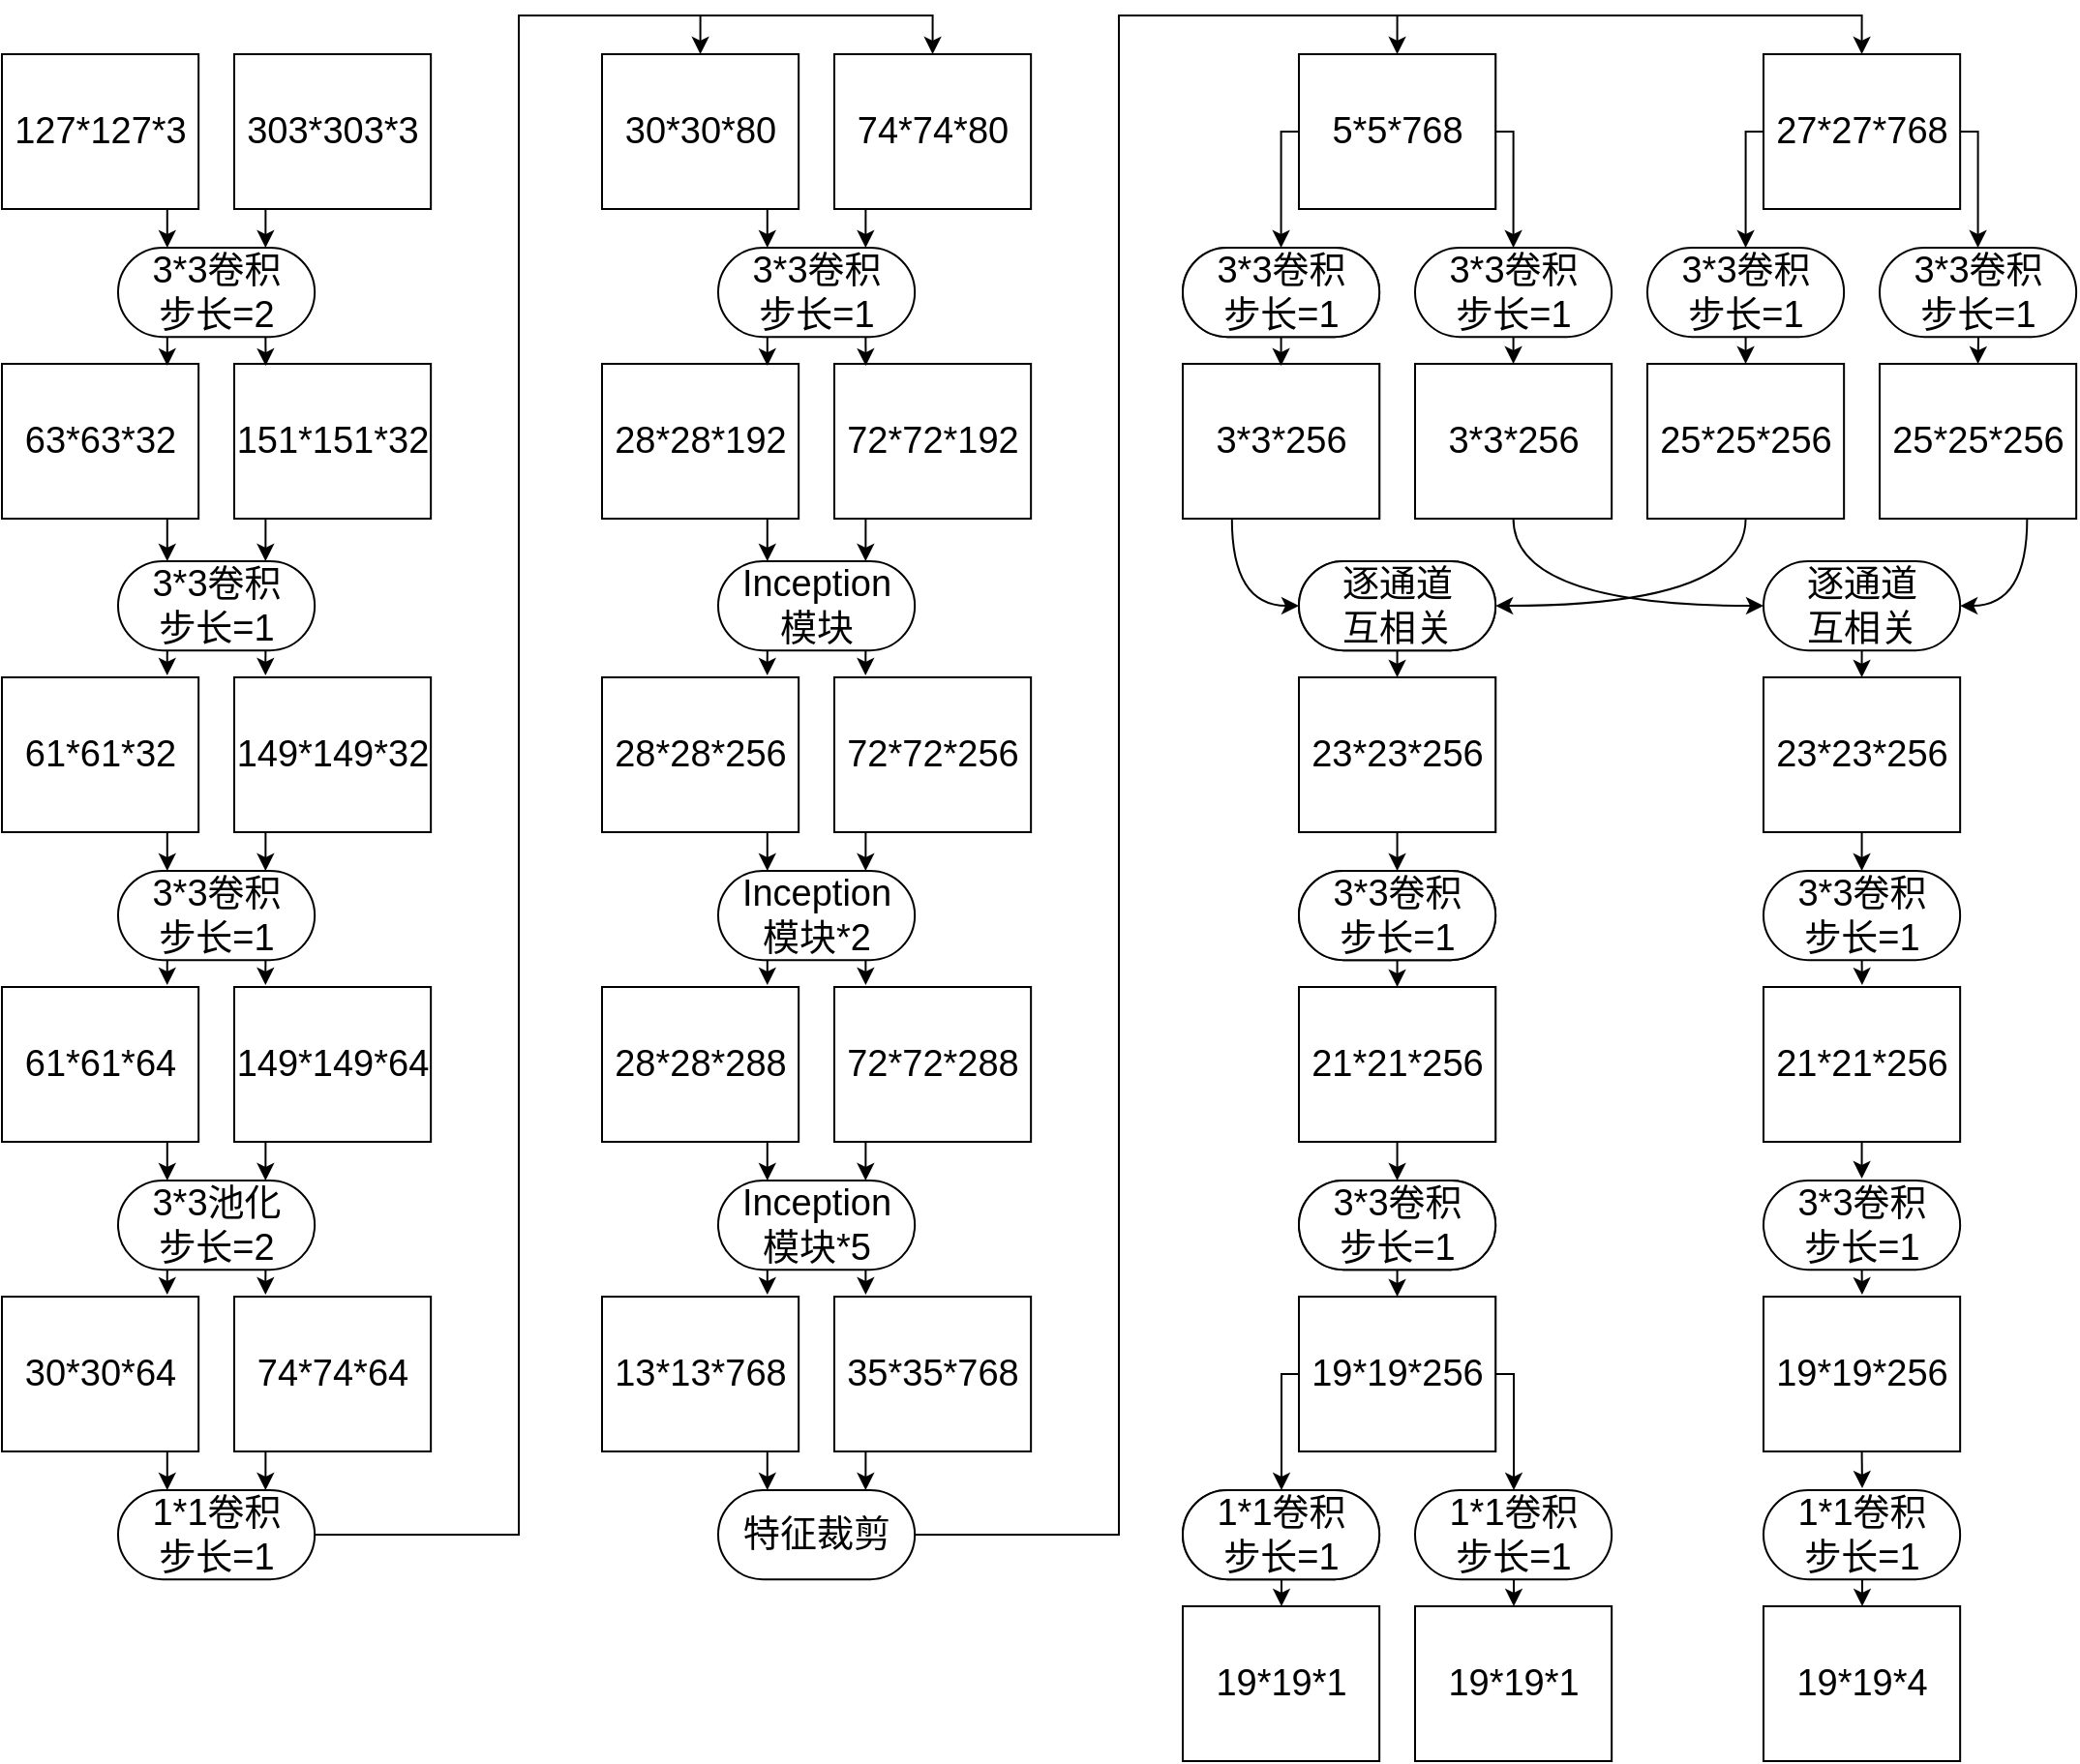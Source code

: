 <mxfile version="14.1.8" type="device"><diagram id="M5enuBB4W3ROL6ISGghg" name="第 1 页"><mxGraphModel dx="2358" dy="1146" grid="1" gridSize="10" guides="1" tooltips="1" connect="1" arrows="1" fold="1" page="1" pageScale="1" pageWidth="827" pageHeight="1169" math="0" shadow="0"><root><mxCell id="0"/><mxCell id="1" parent="0"/><mxCell id="FczpeMHoGesw7ElDY9CM-9" style="edgeStyle=orthogonalEdgeStyle;rounded=0;orthogonalLoop=1;jettySize=auto;html=1;exitX=0.75;exitY=1;exitDx=0;exitDy=0;entryX=0.25;entryY=0;entryDx=0;entryDy=0;" parent="1" source="SLkHxJ2Bl0HMCnJIPaly-4" target="SLkHxJ2Bl0HMCnJIPaly-6" edge="1"><mxGeometry relative="1" as="geometry"/></mxCell><mxCell id="SLkHxJ2Bl0HMCnJIPaly-4" value="63*63*32" style="whiteSpace=wrap;html=1;fontSize=19;" parent="1" vertex="1"><mxGeometry x="-827" y="1329" width="101.575" height="80" as="geometry"/></mxCell><mxCell id="FczpeMHoGesw7ElDY9CM-22" style="edgeStyle=orthogonalEdgeStyle;rounded=0;orthogonalLoop=1;jettySize=auto;html=1;exitX=0.25;exitY=1;exitDx=0;exitDy=0;entryX=0.75;entryY=0;entryDx=0;entryDy=0;" parent="1" source="SLkHxJ2Bl0HMCnJIPaly-5" target="SLkHxJ2Bl0HMCnJIPaly-6" edge="1"><mxGeometry relative="1" as="geometry"/></mxCell><mxCell id="SLkHxJ2Bl0HMCnJIPaly-5" value="151*151*32" style="whiteSpace=wrap;html=1;fontSize=19;" parent="1" vertex="1"><mxGeometry x="-707" y="1329" width="101.575" height="80" as="geometry"/></mxCell><mxCell id="FczpeMHoGesw7ElDY9CM-10" style="edgeStyle=orthogonalEdgeStyle;rounded=0;orthogonalLoop=1;jettySize=auto;html=1;exitX=0.25;exitY=1;exitDx=0;exitDy=0;" parent="1" source="SLkHxJ2Bl0HMCnJIPaly-6" edge="1"><mxGeometry relative="1" as="geometry"><mxPoint x="-741.628" y="1490" as="targetPoint"/></mxGeometry></mxCell><mxCell id="FczpeMHoGesw7ElDY9CM-11" style="edgeStyle=orthogonalEdgeStyle;rounded=0;orthogonalLoop=1;jettySize=auto;html=1;exitX=0.75;exitY=1;exitDx=0;exitDy=0;" parent="1" source="SLkHxJ2Bl0HMCnJIPaly-6" edge="1"><mxGeometry relative="1" as="geometry"><mxPoint x="-690.837" y="1490" as="targetPoint"/></mxGeometry></mxCell><mxCell id="SLkHxJ2Bl0HMCnJIPaly-6" value="3*3卷积&lt;br style=&quot;font-size: 19px;&quot;&gt;步长=1" style="rounded=1;whiteSpace=wrap;html=1;arcSize=50;fontSize=19;" parent="1" vertex="1"><mxGeometry x="-767" y="1431" width="101.575" height="46.063" as="geometry"/></mxCell><mxCell id="FczpeMHoGesw7ElDY9CM-12" style="edgeStyle=orthogonalEdgeStyle;rounded=0;orthogonalLoop=1;jettySize=auto;html=1;exitX=0.75;exitY=1;exitDx=0;exitDy=0;entryX=0.25;entryY=0;entryDx=0;entryDy=0;" parent="1" source="SLkHxJ2Bl0HMCnJIPaly-7" target="SLkHxJ2Bl0HMCnJIPaly-8" edge="1"><mxGeometry relative="1" as="geometry"/></mxCell><mxCell id="SLkHxJ2Bl0HMCnJIPaly-7" value="61*61*32" style="whiteSpace=wrap;html=1;fontSize=19;" parent="1" vertex="1"><mxGeometry x="-827" y="1491" width="101.575" height="80" as="geometry"/></mxCell><mxCell id="FczpeMHoGesw7ElDY9CM-13" style="edgeStyle=orthogonalEdgeStyle;rounded=0;orthogonalLoop=1;jettySize=auto;html=1;exitX=0.25;exitY=1;exitDx=0;exitDy=0;" parent="1" source="SLkHxJ2Bl0HMCnJIPaly-8" edge="1"><mxGeometry relative="1" as="geometry"><mxPoint x="-741.628" y="1650" as="targetPoint"/></mxGeometry></mxCell><mxCell id="FczpeMHoGesw7ElDY9CM-14" style="edgeStyle=orthogonalEdgeStyle;rounded=0;orthogonalLoop=1;jettySize=auto;html=1;exitX=0.75;exitY=1;exitDx=0;exitDy=0;" parent="1" source="SLkHxJ2Bl0HMCnJIPaly-8" edge="1"><mxGeometry relative="1" as="geometry"><mxPoint x="-690.837" y="1650" as="targetPoint"/></mxGeometry></mxCell><mxCell id="SLkHxJ2Bl0HMCnJIPaly-8" value="3*3卷积&lt;br style=&quot;font-size: 19px;&quot;&gt;步长=1" style="rounded=1;whiteSpace=wrap;html=1;arcSize=50;fontSize=19;" parent="1" vertex="1"><mxGeometry x="-767" y="1591" width="101.575" height="46.063" as="geometry"/></mxCell><mxCell id="FczpeMHoGesw7ElDY9CM-15" style="edgeStyle=orthogonalEdgeStyle;rounded=0;orthogonalLoop=1;jettySize=auto;html=1;exitX=0.75;exitY=1;exitDx=0;exitDy=0;entryX=0.25;entryY=0;entryDx=0;entryDy=0;" parent="1" source="SLkHxJ2Bl0HMCnJIPaly-9" target="SLkHxJ2Bl0HMCnJIPaly-10" edge="1"><mxGeometry relative="1" as="geometry"><mxPoint x="-740" y="1750" as="targetPoint"/></mxGeometry></mxCell><mxCell id="SLkHxJ2Bl0HMCnJIPaly-9" value="61*61*64" style="whiteSpace=wrap;html=1;fontSize=19;" parent="1" vertex="1"><mxGeometry x="-827" y="1651" width="101.575" height="80" as="geometry"/></mxCell><mxCell id="FczpeMHoGesw7ElDY9CM-17" style="edgeStyle=orthogonalEdgeStyle;rounded=0;orthogonalLoop=1;jettySize=auto;html=1;exitX=0.25;exitY=1;exitDx=0;exitDy=0;" parent="1" source="SLkHxJ2Bl0HMCnJIPaly-10" edge="1"><mxGeometry relative="1" as="geometry"><mxPoint x="-741.628" y="1810" as="targetPoint"/></mxGeometry></mxCell><mxCell id="FczpeMHoGesw7ElDY9CM-18" style="edgeStyle=orthogonalEdgeStyle;rounded=0;orthogonalLoop=1;jettySize=auto;html=1;exitX=0.75;exitY=1;exitDx=0;exitDy=0;" parent="1" source="SLkHxJ2Bl0HMCnJIPaly-10" edge="1"><mxGeometry relative="1" as="geometry"><mxPoint x="-690.837" y="1810" as="targetPoint"/></mxGeometry></mxCell><mxCell id="SLkHxJ2Bl0HMCnJIPaly-10" value="3*3池化&lt;br style=&quot;font-size: 19px;&quot;&gt;步长=2" style="rounded=1;whiteSpace=wrap;html=1;arcSize=50;fontSize=19;" parent="1" vertex="1"><mxGeometry x="-767" y="1751" width="101.575" height="46.063" as="geometry"/></mxCell><mxCell id="FczpeMHoGesw7ElDY9CM-19" style="edgeStyle=orthogonalEdgeStyle;rounded=0;orthogonalLoop=1;jettySize=auto;html=1;exitX=0.75;exitY=1;exitDx=0;exitDy=0;entryX=0.25;entryY=0;entryDx=0;entryDy=0;" parent="1" source="SLkHxJ2Bl0HMCnJIPaly-11" target="SLkHxJ2Bl0HMCnJIPaly-12" edge="1"><mxGeometry relative="1" as="geometry"/></mxCell><mxCell id="SLkHxJ2Bl0HMCnJIPaly-11" value="30*30*64" style="whiteSpace=wrap;html=1;fontSize=19;" parent="1" vertex="1"><mxGeometry x="-827" y="1811" width="101.575" height="80" as="geometry"/></mxCell><mxCell id="FczpeMHoGesw7ElDY9CM-21" style="edgeStyle=orthogonalEdgeStyle;rounded=0;orthogonalLoop=1;jettySize=auto;html=1;entryX=0.5;entryY=0;entryDx=0;entryDy=0;" parent="1" source="SLkHxJ2Bl0HMCnJIPaly-12" target="SLkHxJ2Bl0HMCnJIPaly-13" edge="1"><mxGeometry relative="1" as="geometry"><Array as="points"><mxPoint x="-560" y="1934"/><mxPoint x="-560" y="1149"/><mxPoint x="-466" y="1149"/></Array></mxGeometry></mxCell><mxCell id="FczpeMHoGesw7ElDY9CM-24" style="edgeStyle=orthogonalEdgeStyle;rounded=0;orthogonalLoop=1;jettySize=auto;html=1;entryX=0.5;entryY=0;entryDx=0;entryDy=0;" parent="1" source="SLkHxJ2Bl0HMCnJIPaly-12" target="SLkHxJ2Bl0HMCnJIPaly-27" edge="1"><mxGeometry relative="1" as="geometry"><Array as="points"><mxPoint x="-560" y="1934"/><mxPoint x="-560" y="1149"/><mxPoint x="-346" y="1149"/></Array></mxGeometry></mxCell><mxCell id="SLkHxJ2Bl0HMCnJIPaly-12" value="1*1卷积&lt;br style=&quot;font-size: 19px;&quot;&gt;步长=1" style="rounded=1;whiteSpace=wrap;html=1;arcSize=50;fontSize=19;" parent="1" vertex="1"><mxGeometry x="-767" y="1911" width="101.575" height="46.063" as="geometry"/></mxCell><mxCell id="FczpeMHoGesw7ElDY9CM-32" style="edgeStyle=orthogonalEdgeStyle;rounded=0;orthogonalLoop=1;jettySize=auto;html=1;exitX=0.75;exitY=1;exitDx=0;exitDy=0;entryX=0.25;entryY=0;entryDx=0;entryDy=0;" parent="1" source="SLkHxJ2Bl0HMCnJIPaly-15" target="SLkHxJ2Bl0HMCnJIPaly-16" edge="1"><mxGeometry relative="1" as="geometry"/></mxCell><mxCell id="SLkHxJ2Bl0HMCnJIPaly-15" value="28*28*192" style="whiteSpace=wrap;html=1;fontSize=19;" parent="1" vertex="1"><mxGeometry x="-517" y="1329" width="101.575" height="80" as="geometry"/></mxCell><mxCell id="FczpeMHoGesw7ElDY9CM-34" style="edgeStyle=orthogonalEdgeStyle;rounded=0;orthogonalLoop=1;jettySize=auto;html=1;exitX=0.25;exitY=1;exitDx=0;exitDy=0;" parent="1" source="SLkHxJ2Bl0HMCnJIPaly-16" edge="1"><mxGeometry relative="1" as="geometry"><mxPoint x="-431.614" y="1490.0" as="targetPoint"/></mxGeometry></mxCell><mxCell id="FczpeMHoGesw7ElDY9CM-35" style="edgeStyle=orthogonalEdgeStyle;rounded=0;orthogonalLoop=1;jettySize=auto;html=1;exitX=0.75;exitY=1;exitDx=0;exitDy=0;" parent="1" source="SLkHxJ2Bl0HMCnJIPaly-16" edge="1"><mxGeometry relative="1" as="geometry"><mxPoint x="-380.872" y="1490" as="targetPoint"/></mxGeometry></mxCell><mxCell id="SLkHxJ2Bl0HMCnJIPaly-16" value="Inception&lt;br&gt;模块" style="rounded=1;whiteSpace=wrap;html=1;arcSize=50;fontSize=19;" parent="1" vertex="1"><mxGeometry x="-457" y="1431" width="101.575" height="46.063" as="geometry"/></mxCell><mxCell id="FczpeMHoGesw7ElDY9CM-36" style="edgeStyle=orthogonalEdgeStyle;rounded=0;orthogonalLoop=1;jettySize=auto;html=1;exitX=0.75;exitY=1;exitDx=0;exitDy=0;entryX=0.25;entryY=0;entryDx=0;entryDy=0;" parent="1" source="SLkHxJ2Bl0HMCnJIPaly-17" target="SLkHxJ2Bl0HMCnJIPaly-18" edge="1"><mxGeometry relative="1" as="geometry"/></mxCell><mxCell id="SLkHxJ2Bl0HMCnJIPaly-17" value="28*28*256" style="whiteSpace=wrap;html=1;fontSize=19;" parent="1" vertex="1"><mxGeometry x="-517" y="1491" width="101.575" height="80" as="geometry"/></mxCell><mxCell id="FczpeMHoGesw7ElDY9CM-38" style="edgeStyle=orthogonalEdgeStyle;rounded=0;orthogonalLoop=1;jettySize=auto;html=1;exitX=0.25;exitY=1;exitDx=0;exitDy=0;" parent="1" source="SLkHxJ2Bl0HMCnJIPaly-18" edge="1"><mxGeometry relative="1" as="geometry"><mxPoint x="-431.581" y="1650" as="targetPoint"/></mxGeometry></mxCell><mxCell id="FczpeMHoGesw7ElDY9CM-39" style="edgeStyle=orthogonalEdgeStyle;rounded=0;orthogonalLoop=1;jettySize=auto;html=1;exitX=0.75;exitY=1;exitDx=0;exitDy=0;" parent="1" source="SLkHxJ2Bl0HMCnJIPaly-18" edge="1"><mxGeometry relative="1" as="geometry"><mxPoint x="-380.774" y="1650" as="targetPoint"/></mxGeometry></mxCell><mxCell id="SLkHxJ2Bl0HMCnJIPaly-18" value="Inception&lt;br&gt;模块*2" style="rounded=1;whiteSpace=wrap;html=1;arcSize=50;fontSize=19;" parent="1" vertex="1"><mxGeometry x="-457" y="1591" width="101.575" height="46.063" as="geometry"/></mxCell><mxCell id="FczpeMHoGesw7ElDY9CM-40" style="edgeStyle=orthogonalEdgeStyle;rounded=0;orthogonalLoop=1;jettySize=auto;html=1;exitX=0.75;exitY=1;exitDx=0;exitDy=0;entryX=0.25;entryY=0;entryDx=0;entryDy=0;" parent="1" source="SLkHxJ2Bl0HMCnJIPaly-19" target="SLkHxJ2Bl0HMCnJIPaly-20" edge="1"><mxGeometry relative="1" as="geometry"/></mxCell><mxCell id="SLkHxJ2Bl0HMCnJIPaly-19" value="28*28*288" style="whiteSpace=wrap;html=1;fontSize=19;" parent="1" vertex="1"><mxGeometry x="-517" y="1651" width="101.575" height="80" as="geometry"/></mxCell><mxCell id="FczpeMHoGesw7ElDY9CM-42" style="edgeStyle=orthogonalEdgeStyle;rounded=0;orthogonalLoop=1;jettySize=auto;html=1;exitX=0.25;exitY=1;exitDx=0;exitDy=0;" parent="1" source="SLkHxJ2Bl0HMCnJIPaly-20" edge="1"><mxGeometry relative="1" as="geometry"><mxPoint x="-431.581" y="1810.0" as="targetPoint"/></mxGeometry></mxCell><mxCell id="FczpeMHoGesw7ElDY9CM-43" style="edgeStyle=orthogonalEdgeStyle;rounded=0;orthogonalLoop=1;jettySize=auto;html=1;exitX=0.75;exitY=1;exitDx=0;exitDy=0;" parent="1" source="SLkHxJ2Bl0HMCnJIPaly-20" edge="1"><mxGeometry relative="1" as="geometry"><mxPoint x="-380.774" y="1810.0" as="targetPoint"/></mxGeometry></mxCell><mxCell id="SLkHxJ2Bl0HMCnJIPaly-20" value="Inception&lt;br&gt;模块*5" style="rounded=1;whiteSpace=wrap;html=1;arcSize=50;fontSize=19;" parent="1" vertex="1"><mxGeometry x="-457" y="1751" width="101.575" height="46.063" as="geometry"/></mxCell><mxCell id="FczpeMHoGesw7ElDY9CM-44" style="edgeStyle=orthogonalEdgeStyle;rounded=0;orthogonalLoop=1;jettySize=auto;html=1;exitX=0.75;exitY=1;exitDx=0;exitDy=0;entryX=0.25;entryY=0;entryDx=0;entryDy=0;" parent="1" source="SLkHxJ2Bl0HMCnJIPaly-21" target="SLkHxJ2Bl0HMCnJIPaly-22" edge="1"><mxGeometry relative="1" as="geometry"/></mxCell><mxCell id="SLkHxJ2Bl0HMCnJIPaly-21" value="13*13*768" style="whiteSpace=wrap;html=1;fontSize=19;" parent="1" vertex="1"><mxGeometry x="-517" y="1811" width="101.575" height="80" as="geometry"/></mxCell><mxCell id="FczpeMHoGesw7ElDY9CM-25" style="edgeStyle=orthogonalEdgeStyle;rounded=0;orthogonalLoop=1;jettySize=auto;html=1;exitX=1;exitY=0.5;exitDx=0;exitDy=0;entryX=0.5;entryY=0;entryDx=0;entryDy=0;" parent="1" source="SLkHxJ2Bl0HMCnJIPaly-22" target="VnM4a-tGvau_MHt8P0x1-58" edge="1"><mxGeometry relative="1" as="geometry"><Array as="points"><mxPoint x="-250" y="1934"/><mxPoint x="-250" y="1149"/><mxPoint x="-106" y="1149"/></Array></mxGeometry></mxCell><mxCell id="FczpeMHoGesw7ElDY9CM-26" style="edgeStyle=orthogonalEdgeStyle;rounded=0;orthogonalLoop=1;jettySize=auto;html=1;entryX=0.5;entryY=0;entryDx=0;entryDy=0;exitX=1;exitY=0.5;exitDx=0;exitDy=0;" parent="1" source="SLkHxJ2Bl0HMCnJIPaly-22" target="SLkHxJ2Bl0HMCnJIPaly-32" edge="1"><mxGeometry relative="1" as="geometry"><Array as="points"><mxPoint x="-250" y="1934"/><mxPoint x="-250" y="1149"/><mxPoint x="134" y="1149"/></Array></mxGeometry></mxCell><mxCell id="SLkHxJ2Bl0HMCnJIPaly-22" value="特征裁剪" style="rounded=1;whiteSpace=wrap;html=1;arcSize=50;fontSize=19;" parent="1" vertex="1"><mxGeometry x="-457" y="1911" width="101.575" height="46.063" as="geometry"/></mxCell><mxCell id="FczpeMHoGesw7ElDY9CM-23" style="edgeStyle=orthogonalEdgeStyle;rounded=0;orthogonalLoop=1;jettySize=auto;html=1;exitX=0.25;exitY=1;exitDx=0;exitDy=0;entryX=0.75;entryY=0;entryDx=0;entryDy=0;" parent="1" source="SLkHxJ2Bl0HMCnJIPaly-24" target="SLkHxJ2Bl0HMCnJIPaly-8" edge="1"><mxGeometry relative="1" as="geometry"/></mxCell><mxCell id="SLkHxJ2Bl0HMCnJIPaly-24" value="149*149*32" style="whiteSpace=wrap;html=1;fontSize=19;" parent="1" vertex="1"><mxGeometry x="-707" y="1491" width="101.575" height="80" as="geometry"/></mxCell><mxCell id="FczpeMHoGesw7ElDY9CM-16" style="edgeStyle=orthogonalEdgeStyle;rounded=0;orthogonalLoop=1;jettySize=auto;html=1;exitX=0.25;exitY=1;exitDx=0;exitDy=0;entryX=0.75;entryY=0;entryDx=0;entryDy=0;" parent="1" source="SLkHxJ2Bl0HMCnJIPaly-25" target="SLkHxJ2Bl0HMCnJIPaly-10" edge="1"><mxGeometry relative="1" as="geometry"/></mxCell><mxCell id="SLkHxJ2Bl0HMCnJIPaly-25" value="149*149*64" style="whiteSpace=wrap;html=1;fontSize=19;" parent="1" vertex="1"><mxGeometry x="-707" y="1651" width="101.575" height="80" as="geometry"/></mxCell><mxCell id="FczpeMHoGesw7ElDY9CM-20" style="edgeStyle=orthogonalEdgeStyle;rounded=0;orthogonalLoop=1;jettySize=auto;html=1;exitX=0.25;exitY=1;exitDx=0;exitDy=0;entryX=0.75;entryY=0;entryDx=0;entryDy=0;" parent="1" source="SLkHxJ2Bl0HMCnJIPaly-26" target="SLkHxJ2Bl0HMCnJIPaly-12" edge="1"><mxGeometry relative="1" as="geometry"/></mxCell><mxCell id="SLkHxJ2Bl0HMCnJIPaly-26" value="74*74*64" style="whiteSpace=wrap;html=1;fontSize=19;" parent="1" vertex="1"><mxGeometry x="-707" y="1811" width="101.575" height="80" as="geometry"/></mxCell><mxCell id="FczpeMHoGesw7ElDY9CM-33" style="edgeStyle=orthogonalEdgeStyle;rounded=0;orthogonalLoop=1;jettySize=auto;html=1;exitX=0.25;exitY=1;exitDx=0;exitDy=0;entryX=0.75;entryY=0;entryDx=0;entryDy=0;" parent="1" source="SLkHxJ2Bl0HMCnJIPaly-28" target="SLkHxJ2Bl0HMCnJIPaly-16" edge="1"><mxGeometry relative="1" as="geometry"/></mxCell><mxCell id="SLkHxJ2Bl0HMCnJIPaly-28" value="72*72*192" style="whiteSpace=wrap;html=1;fontSize=19;" parent="1" vertex="1"><mxGeometry x="-397" y="1329" width="101.575" height="80" as="geometry"/></mxCell><mxCell id="FczpeMHoGesw7ElDY9CM-37" style="edgeStyle=orthogonalEdgeStyle;rounded=0;orthogonalLoop=1;jettySize=auto;html=1;exitX=0.25;exitY=1;exitDx=0;exitDy=0;entryX=0.75;entryY=0;entryDx=0;entryDy=0;" parent="1" source="SLkHxJ2Bl0HMCnJIPaly-29" target="SLkHxJ2Bl0HMCnJIPaly-18" edge="1"><mxGeometry relative="1" as="geometry"/></mxCell><mxCell id="SLkHxJ2Bl0HMCnJIPaly-29" value="72*72*256" style="whiteSpace=wrap;html=1;fontSize=19;" parent="1" vertex="1"><mxGeometry x="-397" y="1491" width="101.575" height="80" as="geometry"/></mxCell><mxCell id="FczpeMHoGesw7ElDY9CM-41" style="edgeStyle=orthogonalEdgeStyle;rounded=0;orthogonalLoop=1;jettySize=auto;html=1;exitX=0.25;exitY=1;exitDx=0;exitDy=0;entryX=0.75;entryY=0;entryDx=0;entryDy=0;" parent="1" source="SLkHxJ2Bl0HMCnJIPaly-30" target="SLkHxJ2Bl0HMCnJIPaly-20" edge="1"><mxGeometry relative="1" as="geometry"/></mxCell><mxCell id="SLkHxJ2Bl0HMCnJIPaly-30" value="72*72*288" style="whiteSpace=wrap;html=1;fontSize=19;" parent="1" vertex="1"><mxGeometry x="-397" y="1651" width="101.575" height="80" as="geometry"/></mxCell><mxCell id="FczpeMHoGesw7ElDY9CM-45" style="edgeStyle=orthogonalEdgeStyle;rounded=0;orthogonalLoop=1;jettySize=auto;html=1;exitX=0.25;exitY=1;exitDx=0;exitDy=0;entryX=0.75;entryY=0;entryDx=0;entryDy=0;" parent="1" source="SLkHxJ2Bl0HMCnJIPaly-31" target="SLkHxJ2Bl0HMCnJIPaly-22" edge="1"><mxGeometry relative="1" as="geometry"/></mxCell><mxCell id="SLkHxJ2Bl0HMCnJIPaly-31" value="35*35*768" style="whiteSpace=wrap;html=1;fontSize=19;" parent="1" vertex="1"><mxGeometry x="-397" y="1811" width="101.575" height="80" as="geometry"/></mxCell><mxCell id="FczpeMHoGesw7ElDY9CM-71" style="edgeStyle=orthogonalEdgeStyle;rounded=0;orthogonalLoop=1;jettySize=auto;html=1;exitX=0.5;exitY=1;exitDx=0;exitDy=0;entryX=1;entryY=0.5;entryDx=0;entryDy=0;curved=1;" parent="1" source="SLkHxJ2Bl0HMCnJIPaly-34" target="VnM4a-tGvau_MHt8P0x1-61" edge="1"><mxGeometry relative="1" as="geometry"/></mxCell><mxCell id="SLkHxJ2Bl0HMCnJIPaly-34" value="25*25*256" style="whiteSpace=wrap;html=1;fontSize=19;" parent="1" vertex="1"><mxGeometry x="23" y="1329" width="101.575" height="80" as="geometry"/></mxCell><mxCell id="FczpeMHoGesw7ElDY9CM-76" style="edgeStyle=orthogonalEdgeStyle;curved=1;rounded=0;orthogonalLoop=1;jettySize=auto;html=1;exitX=0.75;exitY=1;exitDx=0;exitDy=0;entryX=1;entryY=0.5;entryDx=0;entryDy=0;" parent="1" source="SLkHxJ2Bl0HMCnJIPaly-36" target="SLkHxJ2Bl0HMCnJIPaly-58" edge="1"><mxGeometry relative="1" as="geometry"/></mxCell><mxCell id="SLkHxJ2Bl0HMCnJIPaly-36" value="25*25*256" style="whiteSpace=wrap;html=1;fontSize=19;" parent="1" vertex="1"><mxGeometry x="143" y="1329" width="101.575" height="80" as="geometry"/></mxCell><mxCell id="FczpeMHoGesw7ElDY9CM-72" style="edgeStyle=orthogonalEdgeStyle;curved=1;rounded=0;orthogonalLoop=1;jettySize=auto;html=1;exitX=0.5;exitY=1;exitDx=0;exitDy=0;entryX=0;entryY=0.5;entryDx=0;entryDy=0;" parent="1" source="SLkHxJ2Bl0HMCnJIPaly-37" target="SLkHxJ2Bl0HMCnJIPaly-58" edge="1"><mxGeometry relative="1" as="geometry"/></mxCell><mxCell id="SLkHxJ2Bl0HMCnJIPaly-37" value="3*3*256" style="whiteSpace=wrap;html=1;fontSize=19;" parent="1" vertex="1"><mxGeometry x="-97" y="1329" width="101.575" height="80" as="geometry"/></mxCell><mxCell id="SLkHxJ2Bl0HMCnJIPaly-38" value="3*3*256" style="whiteSpace=wrap;html=1;fontSize=19;" parent="1" vertex="1"><mxGeometry x="-217" y="1329" width="101.575" height="80" as="geometry"/></mxCell><mxCell id="SLkHxJ2Bl0HMCnJIPaly-41" value="23*23*256" style="whiteSpace=wrap;html=1;fontSize=19;" parent="1" vertex="1"><mxGeometry x="-157" y="1491" width="101.575" height="80" as="geometry"/></mxCell><mxCell id="FczpeMHoGesw7ElDY9CM-83" style="edgeStyle=none;rounded=0;orthogonalLoop=1;jettySize=auto;html=1;entryX=0.5;entryY=0;entryDx=0;entryDy=0;" parent="1" source="SLkHxJ2Bl0HMCnJIPaly-42" target="SLkHxJ2Bl0HMCnJIPaly-45" edge="1"><mxGeometry relative="1" as="geometry"/></mxCell><mxCell id="SLkHxJ2Bl0HMCnJIPaly-42" value="23*23*256" style="whiteSpace=wrap;html=1;fontSize=19;" parent="1" vertex="1"><mxGeometry x="83" y="1491" width="101.575" height="80" as="geometry"/></mxCell><mxCell id="SLkHxJ2Bl0HMCnJIPaly-43" value="3*3卷积&lt;br style=&quot;font-size: 19px;&quot;&gt;步长=1" style="rounded=1;whiteSpace=wrap;html=1;arcSize=50;fontSize=19;" parent="1" vertex="1"><mxGeometry x="-157" y="1591" width="101.575" height="46.063" as="geometry"/></mxCell><mxCell id="SLkHxJ2Bl0HMCnJIPaly-44" value="21*21*256" style="whiteSpace=wrap;html=1;fontSize=19;" parent="1" vertex="1"><mxGeometry x="-157" y="1651" width="101.575" height="80" as="geometry"/></mxCell><mxCell id="FczpeMHoGesw7ElDY9CM-85" style="edgeStyle=none;rounded=0;orthogonalLoop=1;jettySize=auto;html=1;exitX=0.5;exitY=1;exitDx=0;exitDy=0;" parent="1" source="SLkHxJ2Bl0HMCnJIPaly-45" edge="1"><mxGeometry relative="1" as="geometry"><mxPoint x="133.952" y="1650" as="targetPoint"/></mxGeometry></mxCell><mxCell id="SLkHxJ2Bl0HMCnJIPaly-45" value="3*3卷积&lt;br style=&quot;font-size: 19px;&quot;&gt;步长=1" style="rounded=1;whiteSpace=wrap;html=1;arcSize=50;fontSize=19;" parent="1" vertex="1"><mxGeometry x="83" y="1591" width="101.575" height="46.063" as="geometry"/></mxCell><mxCell id="FczpeMHoGesw7ElDY9CM-88" style="edgeStyle=none;rounded=0;orthogonalLoop=1;jettySize=auto;html=1;" parent="1" source="SLkHxJ2Bl0HMCnJIPaly-46" edge="1"><mxGeometry relative="1" as="geometry"><mxPoint x="133.787" y="1750" as="targetPoint"/></mxGeometry></mxCell><mxCell id="SLkHxJ2Bl0HMCnJIPaly-46" value="21*21*256" style="whiteSpace=wrap;html=1;fontSize=19;" parent="1" vertex="1"><mxGeometry x="83" y="1651" width="101.575" height="80" as="geometry"/></mxCell><mxCell id="SLkHxJ2Bl0HMCnJIPaly-47" value="3*3卷积&lt;br style=&quot;font-size: 19px;&quot;&gt;步长=1" style="rounded=1;whiteSpace=wrap;html=1;arcSize=50;fontSize=19;" parent="1" vertex="1"><mxGeometry x="-157" y="1751" width="101.575" height="46.063" as="geometry"/></mxCell><mxCell id="SLkHxJ2Bl0HMCnJIPaly-48" value="19*19*256" style="whiteSpace=wrap;html=1;fontSize=19;" parent="1" vertex="1"><mxGeometry x="-157" y="1811" width="101.575" height="80" as="geometry"/></mxCell><mxCell id="FczpeMHoGesw7ElDY9CM-90" style="edgeStyle=none;rounded=0;orthogonalLoop=1;jettySize=auto;html=1;exitX=0.5;exitY=1;exitDx=0;exitDy=0;" parent="1" source="SLkHxJ2Bl0HMCnJIPaly-49" edge="1"><mxGeometry relative="1" as="geometry"><mxPoint x="133.952" y="1810" as="targetPoint"/></mxGeometry></mxCell><mxCell id="SLkHxJ2Bl0HMCnJIPaly-49" value="3*3卷积&lt;br style=&quot;font-size: 19px;&quot;&gt;步长=1" style="rounded=1;whiteSpace=wrap;html=1;arcSize=50;fontSize=19;" parent="1" vertex="1"><mxGeometry x="83" y="1751" width="101.575" height="46.063" as="geometry"/></mxCell><mxCell id="FczpeMHoGesw7ElDY9CM-101" style="edgeStyle=elbowEdgeStyle;rounded=0;orthogonalLoop=1;jettySize=auto;html=1;exitX=0.5;exitY=1;exitDx=0;exitDy=0;" parent="1" source="SLkHxJ2Bl0HMCnJIPaly-50" edge="1"><mxGeometry relative="1" as="geometry"><mxPoint x="133.724" y="1910" as="targetPoint"/></mxGeometry></mxCell><mxCell id="SLkHxJ2Bl0HMCnJIPaly-50" value="19*19*256" style="whiteSpace=wrap;html=1;fontSize=19;" parent="1" vertex="1"><mxGeometry x="83" y="1811" width="101.575" height="80" as="geometry"/></mxCell><mxCell id="SLkHxJ2Bl0HMCnJIPaly-51" value="1*1卷积&lt;br style=&quot;font-size: 19px;&quot;&gt;步长=1" style="rounded=1;whiteSpace=wrap;html=1;arcSize=50;fontSize=19;" parent="1" vertex="1"><mxGeometry x="-217" y="1911" width="101.575" height="46.063" as="geometry"/></mxCell><mxCell id="SLkHxJ2Bl0HMCnJIPaly-52" value="19*19*1" style="whiteSpace=wrap;html=1;fontSize=19;" parent="1" vertex="1"><mxGeometry x="-217" y="1971" width="101.575" height="80" as="geometry"/></mxCell><mxCell id="FczpeMHoGesw7ElDY9CM-98" value="" style="edgeStyle=elbowEdgeStyle;rounded=0;orthogonalLoop=1;jettySize=auto;html=1;" parent="1" source="SLkHxJ2Bl0HMCnJIPaly-53" target="SLkHxJ2Bl0HMCnJIPaly-54" edge="1"><mxGeometry relative="1" as="geometry"/></mxCell><mxCell id="SLkHxJ2Bl0HMCnJIPaly-53" value="1*1卷积&lt;br style=&quot;font-size: 19px;&quot;&gt;步长=1" style="rounded=1;whiteSpace=wrap;html=1;arcSize=50;fontSize=19;" parent="1" vertex="1"><mxGeometry x="-97" y="1911" width="101.575" height="46.063" as="geometry"/></mxCell><mxCell id="SLkHxJ2Bl0HMCnJIPaly-54" value="19*19*1" style="whiteSpace=wrap;html=1;fontSize=19;" parent="1" vertex="1"><mxGeometry x="-97" y="1971" width="101.575" height="80" as="geometry"/></mxCell><mxCell id="FczpeMHoGesw7ElDY9CM-99" value="" style="edgeStyle=elbowEdgeStyle;rounded=0;orthogonalLoop=1;jettySize=auto;html=1;" parent="1" source="SLkHxJ2Bl0HMCnJIPaly-55" target="SLkHxJ2Bl0HMCnJIPaly-56" edge="1"><mxGeometry relative="1" as="geometry"/></mxCell><mxCell id="SLkHxJ2Bl0HMCnJIPaly-55" value="1*1卷积&lt;br style=&quot;font-size: 19px;&quot;&gt;步长=1" style="rounded=1;whiteSpace=wrap;html=1;arcSize=50;fontSize=19;" parent="1" vertex="1"><mxGeometry x="83" y="1911" width="101.575" height="46.063" as="geometry"/></mxCell><mxCell id="SLkHxJ2Bl0HMCnJIPaly-56" value="19*19*4" style="whiteSpace=wrap;html=1;fontSize=19;" parent="1" vertex="1"><mxGeometry x="83" y="1971" width="101.575" height="80" as="geometry"/></mxCell><mxCell id="SLkHxJ2Bl0HMCnJIPaly-57" value="逐通道&lt;br&gt;互相关" style="rounded=1;whiteSpace=wrap;html=1;arcSize=50;fontSize=19;" parent="1" vertex="1"><mxGeometry x="-157" y="1431" width="101.575" height="46.063" as="geometry"/></mxCell><mxCell id="FczpeMHoGesw7ElDY9CM-80" value="" style="edgeStyle=none;rounded=0;orthogonalLoop=1;jettySize=auto;html=1;" parent="1" source="SLkHxJ2Bl0HMCnJIPaly-58" target="SLkHxJ2Bl0HMCnJIPaly-42" edge="1"><mxGeometry relative="1" as="geometry"/></mxCell><mxCell id="SLkHxJ2Bl0HMCnJIPaly-58" value="逐通道&lt;br&gt;互相关" style="rounded=1;whiteSpace=wrap;html=1;arcSize=50;fontSize=19;" parent="1" vertex="1"><mxGeometry x="83" y="1431" width="101.575" height="46.063" as="geometry"/></mxCell><mxCell id="FczpeMHoGesw7ElDY9CM-77" style="edgeStyle=orthogonalEdgeStyle;curved=1;rounded=0;orthogonalLoop=1;jettySize=auto;html=1;exitX=0.25;exitY=1;exitDx=0;exitDy=0;entryX=0;entryY=0.5;entryDx=0;entryDy=0;" parent="1" source="VnM4a-tGvau_MHt8P0x1-60" target="VnM4a-tGvau_MHt8P0x1-61" edge="1"><mxGeometry relative="1" as="geometry"/></mxCell><mxCell id="VnM4a-tGvau_MHt8P0x1-60" value="3*3*256" style="whiteSpace=wrap;html=1;fontSize=19;" parent="1" vertex="1"><mxGeometry x="-217" y="1329" width="101.575" height="80" as="geometry"/></mxCell><mxCell id="FczpeMHoGesw7ElDY9CM-79" style="edgeStyle=none;rounded=0;orthogonalLoop=1;jettySize=auto;html=1;exitX=0.5;exitY=1;exitDx=0;exitDy=0;entryX=0.5;entryY=0;entryDx=0;entryDy=0;" parent="1" source="VnM4a-tGvau_MHt8P0x1-61" target="VnM4a-tGvau_MHt8P0x1-62" edge="1"><mxGeometry relative="1" as="geometry"/></mxCell><mxCell id="VnM4a-tGvau_MHt8P0x1-61" value="逐通道&lt;br&gt;互相关" style="rounded=1;whiteSpace=wrap;html=1;arcSize=50;fontSize=19;" parent="1" vertex="1"><mxGeometry x="-157" y="1431" width="101.575" height="46.063" as="geometry"/></mxCell><mxCell id="FczpeMHoGesw7ElDY9CM-82" style="edgeStyle=none;rounded=0;orthogonalLoop=1;jettySize=auto;html=1;exitX=0.5;exitY=1;exitDx=0;exitDy=0;entryX=0.5;entryY=0;entryDx=0;entryDy=0;" parent="1" source="VnM4a-tGvau_MHt8P0x1-62" target="VnM4a-tGvau_MHt8P0x1-63" edge="1"><mxGeometry relative="1" as="geometry"/></mxCell><mxCell id="VnM4a-tGvau_MHt8P0x1-62" value="23*23*256" style="whiteSpace=wrap;html=1;fontSize=19;" parent="1" vertex="1"><mxGeometry x="-157" y="1491" width="101.575" height="80" as="geometry"/></mxCell><mxCell id="FczpeMHoGesw7ElDY9CM-84" style="edgeStyle=none;rounded=0;orthogonalLoop=1;jettySize=auto;html=1;entryX=0.5;entryY=0;entryDx=0;entryDy=0;" parent="1" source="VnM4a-tGvau_MHt8P0x1-63" target="VnM4a-tGvau_MHt8P0x1-64" edge="1"><mxGeometry relative="1" as="geometry"/></mxCell><mxCell id="VnM4a-tGvau_MHt8P0x1-63" value="3*3卷积&lt;br style=&quot;font-size: 19px;&quot;&gt;步长=1" style="rounded=1;whiteSpace=wrap;html=1;arcSize=50;fontSize=19;" parent="1" vertex="1"><mxGeometry x="-157" y="1591" width="101.575" height="46.063" as="geometry"/></mxCell><mxCell id="FczpeMHoGesw7ElDY9CM-87" style="edgeStyle=none;rounded=0;orthogonalLoop=1;jettySize=auto;html=1;exitX=0.5;exitY=1;exitDx=0;exitDy=0;entryX=0.5;entryY=0;entryDx=0;entryDy=0;" parent="1" source="VnM4a-tGvau_MHt8P0x1-64" target="VnM4a-tGvau_MHt8P0x1-65" edge="1"><mxGeometry relative="1" as="geometry"/></mxCell><mxCell id="VnM4a-tGvau_MHt8P0x1-64" value="21*21*256" style="whiteSpace=wrap;html=1;fontSize=19;" parent="1" vertex="1"><mxGeometry x="-157" y="1651" width="101.575" height="80" as="geometry"/></mxCell><mxCell id="FczpeMHoGesw7ElDY9CM-89" style="edgeStyle=none;rounded=0;orthogonalLoop=1;jettySize=auto;html=1;exitX=0.5;exitY=1;exitDx=0;exitDy=0;entryX=0.5;entryY=0;entryDx=0;entryDy=0;" parent="1" source="VnM4a-tGvau_MHt8P0x1-65" target="VnM4a-tGvau_MHt8P0x1-66" edge="1"><mxGeometry relative="1" as="geometry"/></mxCell><mxCell id="VnM4a-tGvau_MHt8P0x1-65" value="3*3卷积&lt;br style=&quot;font-size: 19px;&quot;&gt;步长=1" style="rounded=1;whiteSpace=wrap;html=1;arcSize=50;fontSize=19;" parent="1" vertex="1"><mxGeometry x="-157" y="1751" width="101.575" height="46.063" as="geometry"/></mxCell><mxCell id="FczpeMHoGesw7ElDY9CM-95" style="edgeStyle=elbowEdgeStyle;rounded=0;orthogonalLoop=1;jettySize=auto;html=1;exitX=0;exitY=0.5;exitDx=0;exitDy=0;entryX=0.5;entryY=0;entryDx=0;entryDy=0;" parent="1" source="VnM4a-tGvau_MHt8P0x1-66" target="VnM4a-tGvau_MHt8P0x1-67" edge="1"><mxGeometry relative="1" as="geometry"><mxPoint x="-170" y="1910" as="targetPoint"/><Array as="points"><mxPoint x="-166" y="1880"/></Array></mxGeometry></mxCell><mxCell id="FczpeMHoGesw7ElDY9CM-96" style="edgeStyle=elbowEdgeStyle;rounded=0;orthogonalLoop=1;jettySize=auto;html=1;exitX=1;exitY=0.5;exitDx=0;exitDy=0;entryX=0.5;entryY=0;entryDx=0;entryDy=0;" parent="1" source="VnM4a-tGvau_MHt8P0x1-66" target="SLkHxJ2Bl0HMCnJIPaly-53" edge="1"><mxGeometry relative="1" as="geometry"><Array as="points"><mxPoint x="-46" y="1880"/></Array></mxGeometry></mxCell><mxCell id="VnM4a-tGvau_MHt8P0x1-66" value="19*19*256" style="whiteSpace=wrap;html=1;fontSize=19;" parent="1" vertex="1"><mxGeometry x="-157" y="1811" width="101.575" height="80" as="geometry"/></mxCell><mxCell id="FczpeMHoGesw7ElDY9CM-97" value="" style="edgeStyle=elbowEdgeStyle;rounded=0;orthogonalLoop=1;jettySize=auto;html=1;" parent="1" source="VnM4a-tGvau_MHt8P0x1-67" target="SLkHxJ2Bl0HMCnJIPaly-52" edge="1"><mxGeometry relative="1" as="geometry"/></mxCell><mxCell id="VnM4a-tGvau_MHt8P0x1-67" value="1*1卷积&lt;br style=&quot;font-size: 19px;&quot;&gt;步长=1" style="rounded=1;whiteSpace=wrap;html=1;arcSize=50;fontSize=19;" parent="1" vertex="1"><mxGeometry x="-217" y="1911" width="101.575" height="46.063" as="geometry"/></mxCell><mxCell id="VnM4a-tGvau_MHt8P0x1-69" value="" style="group" parent="1" vertex="1" connectable="0"><mxGeometry x="-767" y="1269" width="1011.575" height="46.063" as="geometry"/></mxCell><mxCell id="SLkHxJ2Bl0HMCnJIPaly-3" value="3*3卷积&lt;br style=&quot;font-size: 19px;&quot;&gt;步长=2" style="rounded=1;whiteSpace=wrap;html=1;arcSize=50;fontSize=19;" parent="VnM4a-tGvau_MHt8P0x1-69" vertex="1"><mxGeometry width="101.575" height="46.063" as="geometry"/></mxCell><mxCell id="SLkHxJ2Bl0HMCnJIPaly-14" value="3*3卷积&lt;br style=&quot;font-size: 19px;&quot;&gt;步长=1" style="rounded=1;whiteSpace=wrap;html=1;arcSize=50;fontSize=19;" parent="VnM4a-tGvau_MHt8P0x1-69" vertex="1"><mxGeometry x="310" width="101.575" height="46.063" as="geometry"/></mxCell><mxCell id="SLkHxJ2Bl0HMCnJIPaly-33" value="3*3卷积&lt;br style=&quot;font-size: 19px;&quot;&gt;步长=1" style="rounded=1;whiteSpace=wrap;html=1;arcSize=50;fontSize=19;" parent="VnM4a-tGvau_MHt8P0x1-69" vertex="1"><mxGeometry x="790" width="101.575" height="46.063" as="geometry"/></mxCell><mxCell id="SLkHxJ2Bl0HMCnJIPaly-35" value="3*3卷积&lt;br style=&quot;font-size: 19px;&quot;&gt;步长=1" style="rounded=1;whiteSpace=wrap;html=1;arcSize=50;fontSize=19;" parent="VnM4a-tGvau_MHt8P0x1-69" vertex="1"><mxGeometry x="910" width="101.575" height="46.063" as="geometry"/></mxCell><mxCell id="SLkHxJ2Bl0HMCnJIPaly-39" value="3*3卷积&lt;br style=&quot;font-size: 19px;&quot;&gt;步长=1" style="rounded=1;whiteSpace=wrap;html=1;arcSize=50;fontSize=19;" parent="VnM4a-tGvau_MHt8P0x1-69" vertex="1"><mxGeometry x="550" width="101.575" height="46.063" as="geometry"/></mxCell><mxCell id="SLkHxJ2Bl0HMCnJIPaly-40" value="3*3卷积&lt;br style=&quot;font-size: 19px;&quot;&gt;步长=1" style="rounded=1;whiteSpace=wrap;html=1;arcSize=50;fontSize=19;" parent="VnM4a-tGvau_MHt8P0x1-69" vertex="1"><mxGeometry x="670" width="101.575" height="46.063" as="geometry"/></mxCell><mxCell id="VnM4a-tGvau_MHt8P0x1-59" value="3*3卷积&lt;br style=&quot;font-size: 19px;&quot;&gt;步长=1" style="rounded=1;whiteSpace=wrap;html=1;arcSize=50;fontSize=19;" parent="VnM4a-tGvau_MHt8P0x1-69" vertex="1"><mxGeometry x="550" width="101.575" height="46.063" as="geometry"/></mxCell><mxCell id="VnM4a-tGvau_MHt8P0x1-70" value="" style="group" parent="1" vertex="1" connectable="0"><mxGeometry x="-827" y="1169" width="1011.575" height="80" as="geometry"/></mxCell><mxCell id="SLkHxJ2Bl0HMCnJIPaly-1" value="127*127*3" style="whiteSpace=wrap;html=1;fontSize=19;" parent="VnM4a-tGvau_MHt8P0x1-70" vertex="1"><mxGeometry width="101.575" height="80" as="geometry"/></mxCell><mxCell id="SLkHxJ2Bl0HMCnJIPaly-2" value="303*303*3" style="whiteSpace=wrap;html=1;fontSize=19;" parent="VnM4a-tGvau_MHt8P0x1-70" vertex="1"><mxGeometry x="120" width="101.575" height="80" as="geometry"/></mxCell><mxCell id="SLkHxJ2Bl0HMCnJIPaly-13" value="30*30*80" style="whiteSpace=wrap;html=1;fontSize=19;" parent="VnM4a-tGvau_MHt8P0x1-70" vertex="1"><mxGeometry x="310" width="101.575" height="80" as="geometry"/></mxCell><mxCell id="SLkHxJ2Bl0HMCnJIPaly-23" value="5*5*768" style="whiteSpace=wrap;html=1;fontSize=19;" parent="VnM4a-tGvau_MHt8P0x1-70" vertex="1"><mxGeometry x="670" width="101.575" height="80" as="geometry"/></mxCell><mxCell id="SLkHxJ2Bl0HMCnJIPaly-27" value="74*74*80" style="whiteSpace=wrap;html=1;fontSize=19;" parent="VnM4a-tGvau_MHt8P0x1-70" vertex="1"><mxGeometry x="430" width="101.575" height="80" as="geometry"/></mxCell><mxCell id="SLkHxJ2Bl0HMCnJIPaly-32" value="27*27*768" style="whiteSpace=wrap;html=1;fontSize=19;" parent="VnM4a-tGvau_MHt8P0x1-70" vertex="1"><mxGeometry x="910" width="101.575" height="80" as="geometry"/></mxCell><mxCell id="VnM4a-tGvau_MHt8P0x1-58" value="5*5*768" style="whiteSpace=wrap;html=1;fontSize=19;" parent="VnM4a-tGvau_MHt8P0x1-70" vertex="1"><mxGeometry x="670" width="101.575" height="80" as="geometry"/></mxCell><mxCell id="FczpeMHoGesw7ElDY9CM-1" style="edgeStyle=orthogonalEdgeStyle;rounded=0;orthogonalLoop=1;jettySize=auto;html=1;exitX=0.75;exitY=1;exitDx=0;exitDy=0;entryX=0.25;entryY=0;entryDx=0;entryDy=0;" parent="1" source="SLkHxJ2Bl0HMCnJIPaly-1" target="SLkHxJ2Bl0HMCnJIPaly-3" edge="1"><mxGeometry relative="1" as="geometry"/></mxCell><mxCell id="FczpeMHoGesw7ElDY9CM-2" style="edgeStyle=orthogonalEdgeStyle;rounded=0;orthogonalLoop=1;jettySize=auto;html=1;exitX=0.25;exitY=1;exitDx=0;exitDy=0;entryX=0.75;entryY=0;entryDx=0;entryDy=0;" parent="1" source="SLkHxJ2Bl0HMCnJIPaly-2" target="SLkHxJ2Bl0HMCnJIPaly-3" edge="1"><mxGeometry relative="1" as="geometry"/></mxCell><mxCell id="FczpeMHoGesw7ElDY9CM-7" style="edgeStyle=orthogonalEdgeStyle;rounded=0;orthogonalLoop=1;jettySize=auto;html=1;exitX=0.25;exitY=1;exitDx=0;exitDy=0;entryX=0.841;entryY=0.013;entryDx=0;entryDy=0;entryPerimeter=0;" parent="1" source="SLkHxJ2Bl0HMCnJIPaly-3" target="SLkHxJ2Bl0HMCnJIPaly-4" edge="1"><mxGeometry relative="1" as="geometry"/></mxCell><mxCell id="FczpeMHoGesw7ElDY9CM-8" style="edgeStyle=orthogonalEdgeStyle;rounded=0;orthogonalLoop=1;jettySize=auto;html=1;exitX=0.75;exitY=1;exitDx=0;exitDy=0;entryX=0.16;entryY=0.013;entryDx=0;entryDy=0;entryPerimeter=0;" parent="1" source="SLkHxJ2Bl0HMCnJIPaly-3" target="SLkHxJ2Bl0HMCnJIPaly-5" edge="1"><mxGeometry relative="1" as="geometry"/></mxCell><mxCell id="FczpeMHoGesw7ElDY9CM-27" style="edgeStyle=orthogonalEdgeStyle;rounded=0;orthogonalLoop=1;jettySize=auto;html=1;exitX=0.75;exitY=1;exitDx=0;exitDy=0;entryX=0.25;entryY=0;entryDx=0;entryDy=0;" parent="1" source="SLkHxJ2Bl0HMCnJIPaly-13" target="SLkHxJ2Bl0HMCnJIPaly-14" edge="1"><mxGeometry relative="1" as="geometry"/></mxCell><mxCell id="FczpeMHoGesw7ElDY9CM-28" style="edgeStyle=orthogonalEdgeStyle;rounded=0;orthogonalLoop=1;jettySize=auto;html=1;exitX=0.25;exitY=1;exitDx=0;exitDy=0;entryX=0.75;entryY=0;entryDx=0;entryDy=0;" parent="1" source="SLkHxJ2Bl0HMCnJIPaly-27" target="SLkHxJ2Bl0HMCnJIPaly-14" edge="1"><mxGeometry relative="1" as="geometry"/></mxCell><mxCell id="FczpeMHoGesw7ElDY9CM-30" style="edgeStyle=orthogonalEdgeStyle;rounded=0;orthogonalLoop=1;jettySize=auto;html=1;exitX=0.25;exitY=1;exitDx=0;exitDy=0;entryX=0.841;entryY=0.013;entryDx=0;entryDy=0;entryPerimeter=0;" parent="1" source="SLkHxJ2Bl0HMCnJIPaly-14" target="SLkHxJ2Bl0HMCnJIPaly-15" edge="1"><mxGeometry relative="1" as="geometry"/></mxCell><mxCell id="FczpeMHoGesw7ElDY9CM-31" style="edgeStyle=orthogonalEdgeStyle;rounded=0;orthogonalLoop=1;jettySize=auto;html=1;exitX=0.75;exitY=1;exitDx=0;exitDy=0;entryX=0.16;entryY=0.013;entryDx=0;entryDy=0;entryPerimeter=0;" parent="1" source="SLkHxJ2Bl0HMCnJIPaly-14" target="SLkHxJ2Bl0HMCnJIPaly-28" edge="1"><mxGeometry relative="1" as="geometry"/></mxCell><mxCell id="FczpeMHoGesw7ElDY9CM-57" style="edgeStyle=orthogonalEdgeStyle;rounded=0;orthogonalLoop=1;jettySize=auto;html=1;exitX=0;exitY=0.5;exitDx=0;exitDy=0;entryX=0.5;entryY=0;entryDx=0;entryDy=0;" parent="1" source="VnM4a-tGvau_MHt8P0x1-58" target="VnM4a-tGvau_MHt8P0x1-59" edge="1"><mxGeometry relative="1" as="geometry"><Array as="points"><mxPoint x="-166" y="1209"/></Array></mxGeometry></mxCell><mxCell id="FczpeMHoGesw7ElDY9CM-58" style="edgeStyle=orthogonalEdgeStyle;rounded=0;orthogonalLoop=1;jettySize=auto;html=1;exitX=1;exitY=0.5;exitDx=0;exitDy=0;entryX=0.5;entryY=0;entryDx=0;entryDy=0;" parent="1" source="VnM4a-tGvau_MHt8P0x1-58" target="SLkHxJ2Bl0HMCnJIPaly-40" edge="1"><mxGeometry relative="1" as="geometry"><Array as="points"><mxPoint x="-46" y="1209"/></Array></mxGeometry></mxCell><mxCell id="FczpeMHoGesw7ElDY9CM-59" style="edgeStyle=orthogonalEdgeStyle;rounded=0;orthogonalLoop=1;jettySize=auto;html=1;entryX=0.5;entryY=0;entryDx=0;entryDy=0;exitX=0;exitY=0.5;exitDx=0;exitDy=0;" parent="1" source="SLkHxJ2Bl0HMCnJIPaly-32" target="SLkHxJ2Bl0HMCnJIPaly-33" edge="1"><mxGeometry relative="1" as="geometry"><Array as="points"><mxPoint x="74" y="1209"/></Array></mxGeometry></mxCell><mxCell id="FczpeMHoGesw7ElDY9CM-61" style="edgeStyle=orthogonalEdgeStyle;rounded=0;orthogonalLoop=1;jettySize=auto;html=1;exitX=0.5;exitY=1;exitDx=0;exitDy=0;entryX=0.5;entryY=0;entryDx=0;entryDy=0;" parent="1" source="SLkHxJ2Bl0HMCnJIPaly-33" target="SLkHxJ2Bl0HMCnJIPaly-34" edge="1"><mxGeometry relative="1" as="geometry"/></mxCell><mxCell id="FczpeMHoGesw7ElDY9CM-63" style="edgeStyle=orthogonalEdgeStyle;rounded=0;orthogonalLoop=1;jettySize=auto;html=1;entryX=0.5;entryY=0;entryDx=0;entryDy=0;" parent="1" target="SLkHxJ2Bl0HMCnJIPaly-36" edge="1"><mxGeometry relative="1" as="geometry"><mxPoint x="194" y="1315" as="sourcePoint"/></mxGeometry></mxCell><mxCell id="FczpeMHoGesw7ElDY9CM-65" style="edgeStyle=orthogonalEdgeStyle;rounded=0;orthogonalLoop=1;jettySize=auto;html=1;exitX=0.5;exitY=1;exitDx=0;exitDy=0;entryX=0.5;entryY=0;entryDx=0;entryDy=0;" parent="1" source="SLkHxJ2Bl0HMCnJIPaly-40" target="SLkHxJ2Bl0HMCnJIPaly-37" edge="1"><mxGeometry relative="1" as="geometry"/></mxCell><mxCell id="FczpeMHoGesw7ElDY9CM-66" style="edgeStyle=orthogonalEdgeStyle;rounded=0;orthogonalLoop=1;jettySize=auto;html=1;exitX=0.5;exitY=1;exitDx=0;exitDy=0;entryX=0.5;entryY=0.012;entryDx=0;entryDy=0;entryPerimeter=0;" parent="1" source="VnM4a-tGvau_MHt8P0x1-59" target="VnM4a-tGvau_MHt8P0x1-60" edge="1"><mxGeometry relative="1" as="geometry"/></mxCell><mxCell id="FczpeMHoGesw7ElDY9CM-69" style="edgeStyle=orthogonalEdgeStyle;rounded=0;orthogonalLoop=1;jettySize=auto;html=1;exitX=1;exitY=0.5;exitDx=0;exitDy=0;entryX=0.5;entryY=0;entryDx=0;entryDy=0;" parent="1" source="SLkHxJ2Bl0HMCnJIPaly-32" target="SLkHxJ2Bl0HMCnJIPaly-35" edge="1"><mxGeometry relative="1" as="geometry"><Array as="points"><mxPoint x="194" y="1209"/></Array></mxGeometry></mxCell></root></mxGraphModel></diagram></mxfile>